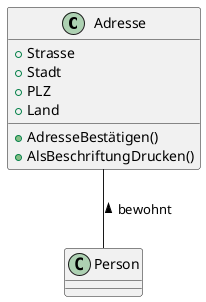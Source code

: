 @startuml
class Adresse {
    + AdresseBestätigen()
    + AlsBeschriftungDrucken()
    + Strasse
    + Stadt
    + PLZ
    + Land
}
Adresse -- Person : < bewohnt
@enduml
